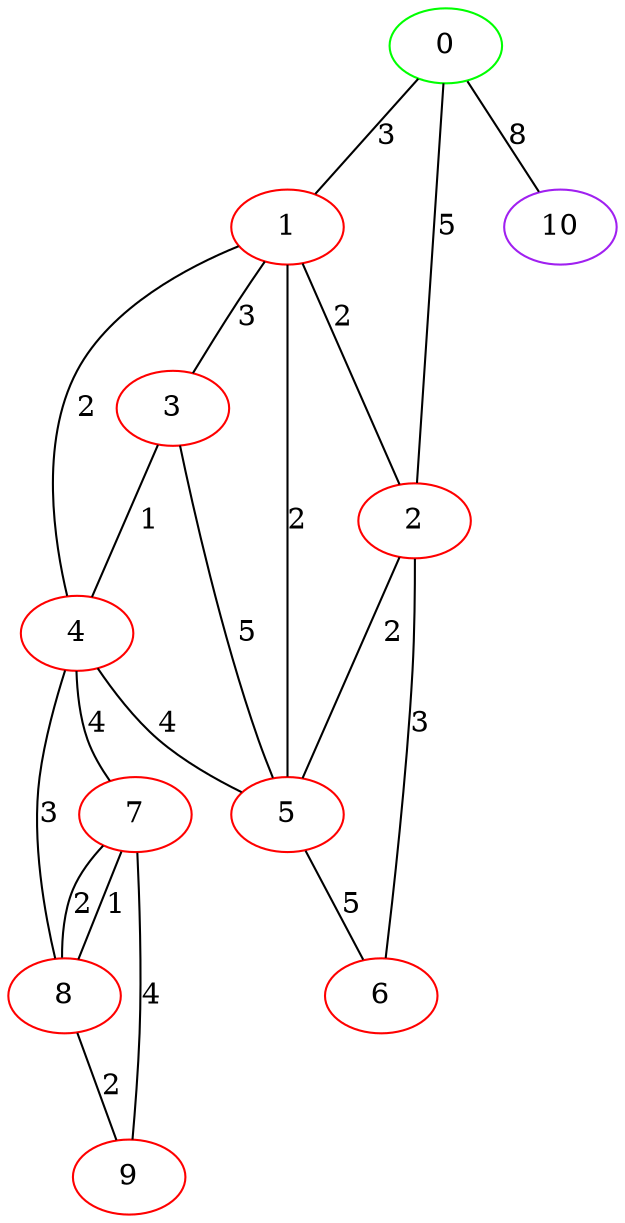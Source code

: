graph "" {
0 [color=green, weight=2];
1 [color=red, weight=1];
2 [color=red, weight=1];
3 [color=red, weight=1];
4 [color=red, weight=1];
5 [color=red, weight=1];
6 [color=red, weight=1];
7 [color=red, weight=1];
8 [color=red, weight=1];
9 [color=red, weight=1];
10 [color=purple, weight=4];
0 -- 1  [key=0, label=3];
0 -- 2  [key=0, label=5];
0 -- 10  [key=0, label=8];
1 -- 2  [key=0, label=2];
1 -- 3  [key=0, label=3];
1 -- 4  [key=0, label=2];
1 -- 5  [key=0, label=2];
2 -- 5  [key=0, label=2];
2 -- 6  [key=0, label=3];
3 -- 4  [key=0, label=1];
3 -- 5  [key=0, label=5];
4 -- 8  [key=0, label=3];
4 -- 5  [key=0, label=4];
4 -- 7  [key=0, label=4];
5 -- 6  [key=0, label=5];
7 -- 8  [key=0, label=2];
7 -- 8  [key=1, label=1];
7 -- 9  [key=0, label=4];
8 -- 9  [key=0, label=2];
}
